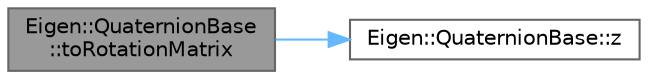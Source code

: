 digraph "Eigen::QuaternionBase::toRotationMatrix"
{
 // LATEX_PDF_SIZE
  bgcolor="transparent";
  edge [fontname=Helvetica,fontsize=10,labelfontname=Helvetica,labelfontsize=10];
  node [fontname=Helvetica,fontsize=10,shape=box,height=0.2,width=0.4];
  rankdir="LR";
  Node1 [id="Node000001",label="Eigen::QuaternionBase\l::toRotationMatrix",height=0.2,width=0.4,color="gray40", fillcolor="grey60", style="filled", fontcolor="black",tooltip=" "];
  Node1 -> Node2 [id="edge1_Node000001_Node000002",color="steelblue1",style="solid",tooltip=" "];
  Node2 [id="Node000002",label="Eigen::QuaternionBase::z",height=0.2,width=0.4,color="grey40", fillcolor="white", style="filled",URL="$class_eigen_1_1_quaternion_base.html#af76afdeb1d1441cbf09d4989437a930e",tooltip=" "];
}
